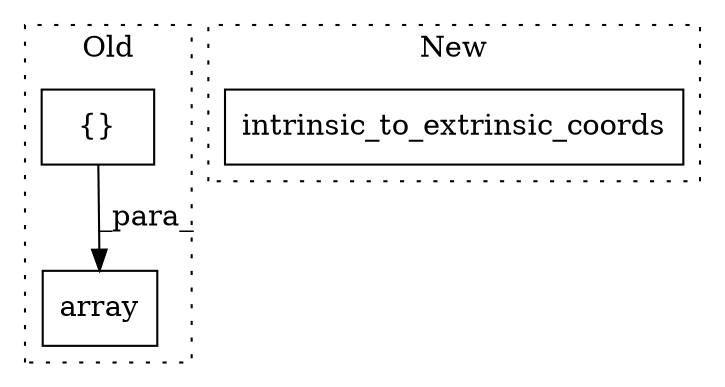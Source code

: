digraph G {
subgraph cluster0 {
1 [label="array" a="32" s="696,727" l="6,1" shape="box"];
3 [label="{}" a="4" s="713,726" l="1,1" shape="box"];
label = "Old";
style="dotted";
}
subgraph cluster1 {
2 [label="intrinsic_to_extrinsic_coords" a="32" s="948,1002" l="30,1" shape="box"];
label = "New";
style="dotted";
}
3 -> 1 [label="_para_"];
}